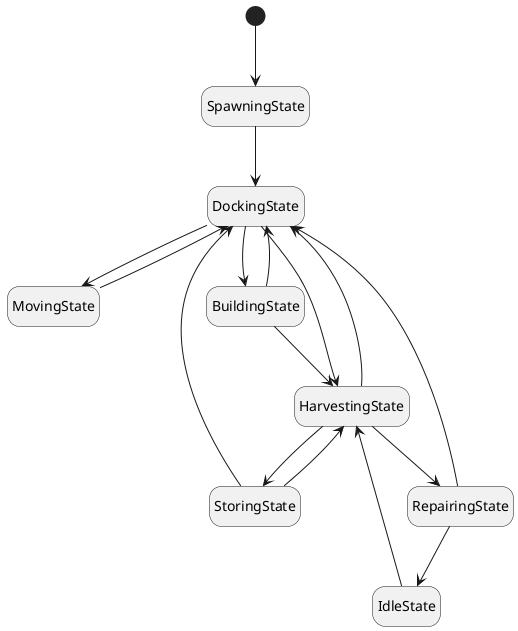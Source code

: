 @startuml
hide empty description
[*] --> SpawningState
SpawningState --> DockingState

DockingState --> MovingState
DockingState --> HarvestingState
DockingState --> BuildingState

MovingState --> DockingState

HarvestingState --> StoringState
HarvestingState --> DockingState
HarvestingState --> RepairingState

BuildingState --> HarvestingState
BuildingState --> DockingState

StoringState --> HarvestingState
StoringState --> DockingState

RepairingState --> IdleState
RepairingState --> DockingState

IdleState --> HarvestingState
@enduml
